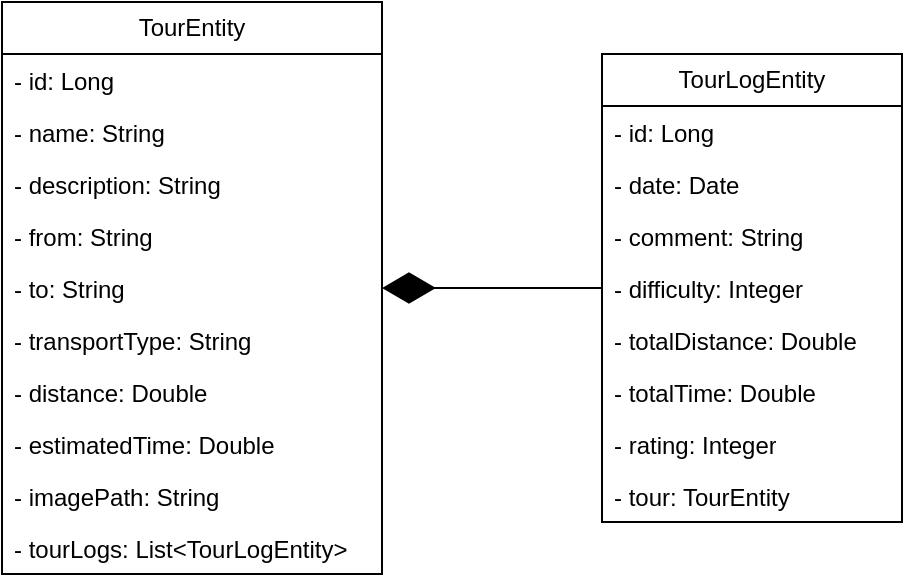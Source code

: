 <mxfile version="24.2.0" type="device">
  <diagram name="Seite-1" id="gO5MnHPG_-DTTK-7Pqlk">
    <mxGraphModel dx="1121" dy="594" grid="1" gridSize="10" guides="1" tooltips="1" connect="1" arrows="1" fold="1" page="1" pageScale="1" pageWidth="827" pageHeight="1169" math="0" shadow="0">
      <root>
        <mxCell id="0" />
        <mxCell id="1" parent="0" />
        <mxCell id="yfvXYi_xtGn_Ljb7_FAy-5" value="TourEntity" style="swimlane;fontStyle=0;childLayout=stackLayout;horizontal=1;startSize=26;fillColor=none;horizontalStack=0;resizeParent=1;resizeParentMax=0;resizeLast=0;collapsible=1;marginBottom=0;whiteSpace=wrap;html=1;" vertex="1" parent="1">
          <mxGeometry x="80" y="130" width="190" height="286" as="geometry">
            <mxRectangle x="120" y="130" width="60" height="30" as="alternateBounds" />
          </mxGeometry>
        </mxCell>
        <mxCell id="yfvXYi_xtGn_Ljb7_FAy-6" value="- id: Long" style="text;strokeColor=none;fillColor=none;align=left;verticalAlign=top;spacingLeft=4;spacingRight=4;overflow=hidden;rotatable=0;points=[[0,0.5],[1,0.5]];portConstraint=eastwest;whiteSpace=wrap;html=1;" vertex="1" parent="yfvXYi_xtGn_Ljb7_FAy-5">
          <mxGeometry y="26" width="190" height="26" as="geometry" />
        </mxCell>
        <mxCell id="yfvXYi_xtGn_Ljb7_FAy-7" value="- name: String" style="text;strokeColor=none;fillColor=none;align=left;verticalAlign=top;spacingLeft=4;spacingRight=4;overflow=hidden;rotatable=0;points=[[0,0.5],[1,0.5]];portConstraint=eastwest;whiteSpace=wrap;html=1;" vertex="1" parent="yfvXYi_xtGn_Ljb7_FAy-5">
          <mxGeometry y="52" width="190" height="26" as="geometry" />
        </mxCell>
        <mxCell id="yfvXYi_xtGn_Ljb7_FAy-8" value="- description: String" style="text;strokeColor=none;fillColor=none;align=left;verticalAlign=top;spacingLeft=4;spacingRight=4;overflow=hidden;rotatable=0;points=[[0,0.5],[1,0.5]];portConstraint=eastwest;whiteSpace=wrap;html=1;" vertex="1" parent="yfvXYi_xtGn_Ljb7_FAy-5">
          <mxGeometry y="78" width="190" height="26" as="geometry" />
        </mxCell>
        <mxCell id="yfvXYi_xtGn_Ljb7_FAy-10" value="- from: String" style="text;strokeColor=none;fillColor=none;align=left;verticalAlign=top;spacingLeft=4;spacingRight=4;overflow=hidden;rotatable=0;points=[[0,0.5],[1,0.5]];portConstraint=eastwest;whiteSpace=wrap;html=1;" vertex="1" parent="yfvXYi_xtGn_Ljb7_FAy-5">
          <mxGeometry y="104" width="190" height="26" as="geometry" />
        </mxCell>
        <mxCell id="yfvXYi_xtGn_Ljb7_FAy-11" value="- to: String" style="text;strokeColor=none;fillColor=none;align=left;verticalAlign=top;spacingLeft=4;spacingRight=4;overflow=hidden;rotatable=0;points=[[0,0.5],[1,0.5]];portConstraint=eastwest;whiteSpace=wrap;html=1;" vertex="1" parent="yfvXYi_xtGn_Ljb7_FAy-5">
          <mxGeometry y="130" width="190" height="26" as="geometry" />
        </mxCell>
        <mxCell id="yfvXYi_xtGn_Ljb7_FAy-12" value="- transportType: String" style="text;strokeColor=none;fillColor=none;align=left;verticalAlign=top;spacingLeft=4;spacingRight=4;overflow=hidden;rotatable=0;points=[[0,0.5],[1,0.5]];portConstraint=eastwest;whiteSpace=wrap;html=1;" vertex="1" parent="yfvXYi_xtGn_Ljb7_FAy-5">
          <mxGeometry y="156" width="190" height="26" as="geometry" />
        </mxCell>
        <mxCell id="yfvXYi_xtGn_Ljb7_FAy-13" value="- distance: Double" style="text;strokeColor=none;fillColor=none;align=left;verticalAlign=top;spacingLeft=4;spacingRight=4;overflow=hidden;rotatable=0;points=[[0,0.5],[1,0.5]];portConstraint=eastwest;whiteSpace=wrap;html=1;" vertex="1" parent="yfvXYi_xtGn_Ljb7_FAy-5">
          <mxGeometry y="182" width="190" height="26" as="geometry" />
        </mxCell>
        <mxCell id="yfvXYi_xtGn_Ljb7_FAy-14" value="- estimatedTime: Double" style="text;strokeColor=none;fillColor=none;align=left;verticalAlign=top;spacingLeft=4;spacingRight=4;overflow=hidden;rotatable=0;points=[[0,0.5],[1,0.5]];portConstraint=eastwest;whiteSpace=wrap;html=1;" vertex="1" parent="yfvXYi_xtGn_Ljb7_FAy-5">
          <mxGeometry y="208" width="190" height="26" as="geometry" />
        </mxCell>
        <mxCell id="yfvXYi_xtGn_Ljb7_FAy-15" value="- imagePath: String" style="text;strokeColor=none;fillColor=none;align=left;verticalAlign=top;spacingLeft=4;spacingRight=4;overflow=hidden;rotatable=0;points=[[0,0.5],[1,0.5]];portConstraint=eastwest;whiteSpace=wrap;html=1;" vertex="1" parent="yfvXYi_xtGn_Ljb7_FAy-5">
          <mxGeometry y="234" width="190" height="26" as="geometry" />
        </mxCell>
        <mxCell id="yfvXYi_xtGn_Ljb7_FAy-26" value="- tourLogs: List&amp;lt;TourLogEntity&amp;gt;" style="text;strokeColor=none;fillColor=none;align=left;verticalAlign=top;spacingLeft=4;spacingRight=4;overflow=hidden;rotatable=0;points=[[0,0.5],[1,0.5]];portConstraint=eastwest;whiteSpace=wrap;html=1;" vertex="1" parent="yfvXYi_xtGn_Ljb7_FAy-5">
          <mxGeometry y="260" width="190" height="26" as="geometry" />
        </mxCell>
        <mxCell id="yfvXYi_xtGn_Ljb7_FAy-16" value="TourLogEntity" style="swimlane;fontStyle=0;childLayout=stackLayout;horizontal=1;startSize=26;fillColor=none;horizontalStack=0;resizeParent=1;resizeParentMax=0;resizeLast=0;collapsible=1;marginBottom=0;whiteSpace=wrap;html=1;" vertex="1" parent="1">
          <mxGeometry x="380" y="156" width="150" height="234" as="geometry">
            <mxRectangle x="120" y="130" width="60" height="30" as="alternateBounds" />
          </mxGeometry>
        </mxCell>
        <mxCell id="yfvXYi_xtGn_Ljb7_FAy-17" value="- id: Long" style="text;strokeColor=none;fillColor=none;align=left;verticalAlign=top;spacingLeft=4;spacingRight=4;overflow=hidden;rotatable=0;points=[[0,0.5],[1,0.5]];portConstraint=eastwest;whiteSpace=wrap;html=1;" vertex="1" parent="yfvXYi_xtGn_Ljb7_FAy-16">
          <mxGeometry y="26" width="150" height="26" as="geometry" />
        </mxCell>
        <mxCell id="yfvXYi_xtGn_Ljb7_FAy-18" value="- date: Date" style="text;strokeColor=none;fillColor=none;align=left;verticalAlign=top;spacingLeft=4;spacingRight=4;overflow=hidden;rotatable=0;points=[[0,0.5],[1,0.5]];portConstraint=eastwest;whiteSpace=wrap;html=1;" vertex="1" parent="yfvXYi_xtGn_Ljb7_FAy-16">
          <mxGeometry y="52" width="150" height="26" as="geometry" />
        </mxCell>
        <mxCell id="yfvXYi_xtGn_Ljb7_FAy-19" value="- comment: String" style="text;strokeColor=none;fillColor=none;align=left;verticalAlign=top;spacingLeft=4;spacingRight=4;overflow=hidden;rotatable=0;points=[[0,0.5],[1,0.5]];portConstraint=eastwest;whiteSpace=wrap;html=1;" vertex="1" parent="yfvXYi_xtGn_Ljb7_FAy-16">
          <mxGeometry y="78" width="150" height="26" as="geometry" />
        </mxCell>
        <mxCell id="yfvXYi_xtGn_Ljb7_FAy-20" value="- difficulty: Integer" style="text;strokeColor=none;fillColor=none;align=left;verticalAlign=top;spacingLeft=4;spacingRight=4;overflow=hidden;rotatable=0;points=[[0,0.5],[1,0.5]];portConstraint=eastwest;whiteSpace=wrap;html=1;" vertex="1" parent="yfvXYi_xtGn_Ljb7_FAy-16">
          <mxGeometry y="104" width="150" height="26" as="geometry" />
        </mxCell>
        <mxCell id="yfvXYi_xtGn_Ljb7_FAy-21" value="- totalDistance: Double" style="text;strokeColor=none;fillColor=none;align=left;verticalAlign=top;spacingLeft=4;spacingRight=4;overflow=hidden;rotatable=0;points=[[0,0.5],[1,0.5]];portConstraint=eastwest;whiteSpace=wrap;html=1;" vertex="1" parent="yfvXYi_xtGn_Ljb7_FAy-16">
          <mxGeometry y="130" width="150" height="26" as="geometry" />
        </mxCell>
        <mxCell id="yfvXYi_xtGn_Ljb7_FAy-22" value="- totalTime: Double" style="text;strokeColor=none;fillColor=none;align=left;verticalAlign=top;spacingLeft=4;spacingRight=4;overflow=hidden;rotatable=0;points=[[0,0.5],[1,0.5]];portConstraint=eastwest;whiteSpace=wrap;html=1;" vertex="1" parent="yfvXYi_xtGn_Ljb7_FAy-16">
          <mxGeometry y="156" width="150" height="26" as="geometry" />
        </mxCell>
        <mxCell id="yfvXYi_xtGn_Ljb7_FAy-23" value="- rating: Integer" style="text;strokeColor=none;fillColor=none;align=left;verticalAlign=top;spacingLeft=4;spacingRight=4;overflow=hidden;rotatable=0;points=[[0,0.5],[1,0.5]];portConstraint=eastwest;whiteSpace=wrap;html=1;" vertex="1" parent="yfvXYi_xtGn_Ljb7_FAy-16">
          <mxGeometry y="182" width="150" height="26" as="geometry" />
        </mxCell>
        <mxCell id="yfvXYi_xtGn_Ljb7_FAy-24" value="- tour: TourEntity" style="text;strokeColor=none;fillColor=none;align=left;verticalAlign=top;spacingLeft=4;spacingRight=4;overflow=hidden;rotatable=0;points=[[0,0.5],[1,0.5]];portConstraint=eastwest;whiteSpace=wrap;html=1;" vertex="1" parent="yfvXYi_xtGn_Ljb7_FAy-16">
          <mxGeometry y="208" width="150" height="26" as="geometry" />
        </mxCell>
        <mxCell id="yfvXYi_xtGn_Ljb7_FAy-27" value="" style="endArrow=diamondThin;endFill=1;endSize=24;html=1;rounded=0;exitX=0;exitY=0.5;exitDx=0;exitDy=0;entryX=1;entryY=0.5;entryDx=0;entryDy=0;" edge="1" parent="1" source="yfvXYi_xtGn_Ljb7_FAy-20" target="yfvXYi_xtGn_Ljb7_FAy-11">
          <mxGeometry width="160" relative="1" as="geometry">
            <mxPoint x="350" y="280" as="sourcePoint" />
            <mxPoint x="280" y="310" as="targetPoint" />
          </mxGeometry>
        </mxCell>
      </root>
    </mxGraphModel>
  </diagram>
</mxfile>
